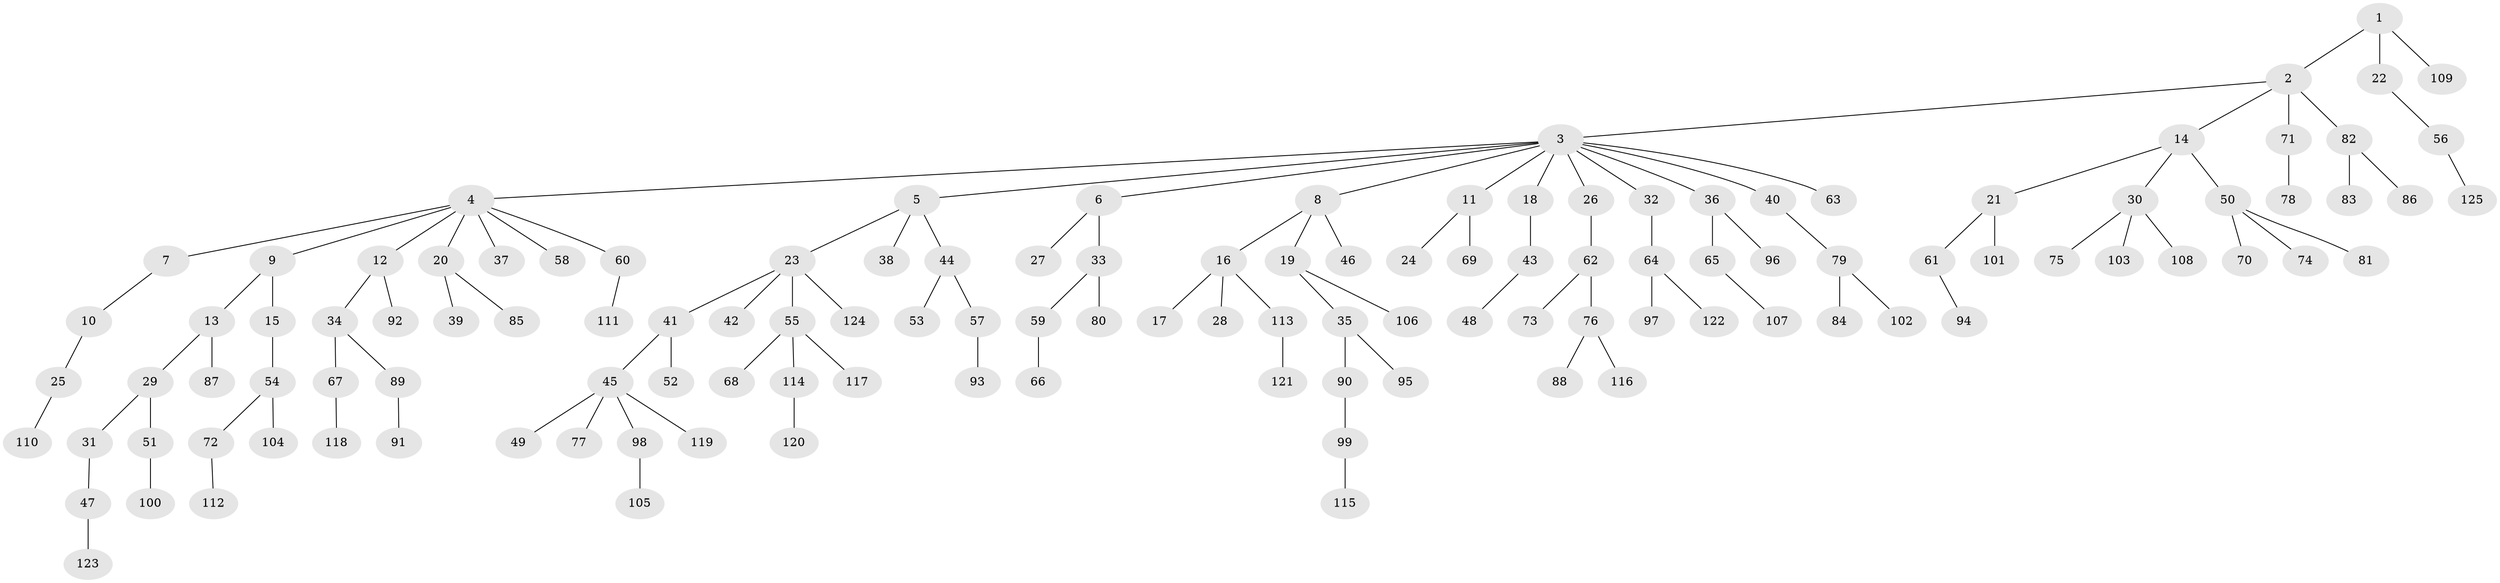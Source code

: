 // Generated by graph-tools (version 1.1) at 2025/37/03/09/25 02:37:07]
// undirected, 125 vertices, 124 edges
graph export_dot {
graph [start="1"]
  node [color=gray90,style=filled];
  1;
  2;
  3;
  4;
  5;
  6;
  7;
  8;
  9;
  10;
  11;
  12;
  13;
  14;
  15;
  16;
  17;
  18;
  19;
  20;
  21;
  22;
  23;
  24;
  25;
  26;
  27;
  28;
  29;
  30;
  31;
  32;
  33;
  34;
  35;
  36;
  37;
  38;
  39;
  40;
  41;
  42;
  43;
  44;
  45;
  46;
  47;
  48;
  49;
  50;
  51;
  52;
  53;
  54;
  55;
  56;
  57;
  58;
  59;
  60;
  61;
  62;
  63;
  64;
  65;
  66;
  67;
  68;
  69;
  70;
  71;
  72;
  73;
  74;
  75;
  76;
  77;
  78;
  79;
  80;
  81;
  82;
  83;
  84;
  85;
  86;
  87;
  88;
  89;
  90;
  91;
  92;
  93;
  94;
  95;
  96;
  97;
  98;
  99;
  100;
  101;
  102;
  103;
  104;
  105;
  106;
  107;
  108;
  109;
  110;
  111;
  112;
  113;
  114;
  115;
  116;
  117;
  118;
  119;
  120;
  121;
  122;
  123;
  124;
  125;
  1 -- 2;
  1 -- 22;
  1 -- 109;
  2 -- 3;
  2 -- 14;
  2 -- 71;
  2 -- 82;
  3 -- 4;
  3 -- 5;
  3 -- 6;
  3 -- 8;
  3 -- 11;
  3 -- 18;
  3 -- 26;
  3 -- 32;
  3 -- 36;
  3 -- 40;
  3 -- 63;
  4 -- 7;
  4 -- 9;
  4 -- 12;
  4 -- 20;
  4 -- 37;
  4 -- 58;
  4 -- 60;
  5 -- 23;
  5 -- 38;
  5 -- 44;
  6 -- 27;
  6 -- 33;
  7 -- 10;
  8 -- 16;
  8 -- 19;
  8 -- 46;
  9 -- 13;
  9 -- 15;
  10 -- 25;
  11 -- 24;
  11 -- 69;
  12 -- 34;
  12 -- 92;
  13 -- 29;
  13 -- 87;
  14 -- 21;
  14 -- 30;
  14 -- 50;
  15 -- 54;
  16 -- 17;
  16 -- 28;
  16 -- 113;
  18 -- 43;
  19 -- 35;
  19 -- 106;
  20 -- 39;
  20 -- 85;
  21 -- 61;
  21 -- 101;
  22 -- 56;
  23 -- 41;
  23 -- 42;
  23 -- 55;
  23 -- 124;
  25 -- 110;
  26 -- 62;
  29 -- 31;
  29 -- 51;
  30 -- 75;
  30 -- 103;
  30 -- 108;
  31 -- 47;
  32 -- 64;
  33 -- 59;
  33 -- 80;
  34 -- 67;
  34 -- 89;
  35 -- 90;
  35 -- 95;
  36 -- 65;
  36 -- 96;
  40 -- 79;
  41 -- 45;
  41 -- 52;
  43 -- 48;
  44 -- 53;
  44 -- 57;
  45 -- 49;
  45 -- 77;
  45 -- 98;
  45 -- 119;
  47 -- 123;
  50 -- 70;
  50 -- 74;
  50 -- 81;
  51 -- 100;
  54 -- 72;
  54 -- 104;
  55 -- 68;
  55 -- 114;
  55 -- 117;
  56 -- 125;
  57 -- 93;
  59 -- 66;
  60 -- 111;
  61 -- 94;
  62 -- 73;
  62 -- 76;
  64 -- 97;
  64 -- 122;
  65 -- 107;
  67 -- 118;
  71 -- 78;
  72 -- 112;
  76 -- 88;
  76 -- 116;
  79 -- 84;
  79 -- 102;
  82 -- 83;
  82 -- 86;
  89 -- 91;
  90 -- 99;
  98 -- 105;
  99 -- 115;
  113 -- 121;
  114 -- 120;
}
